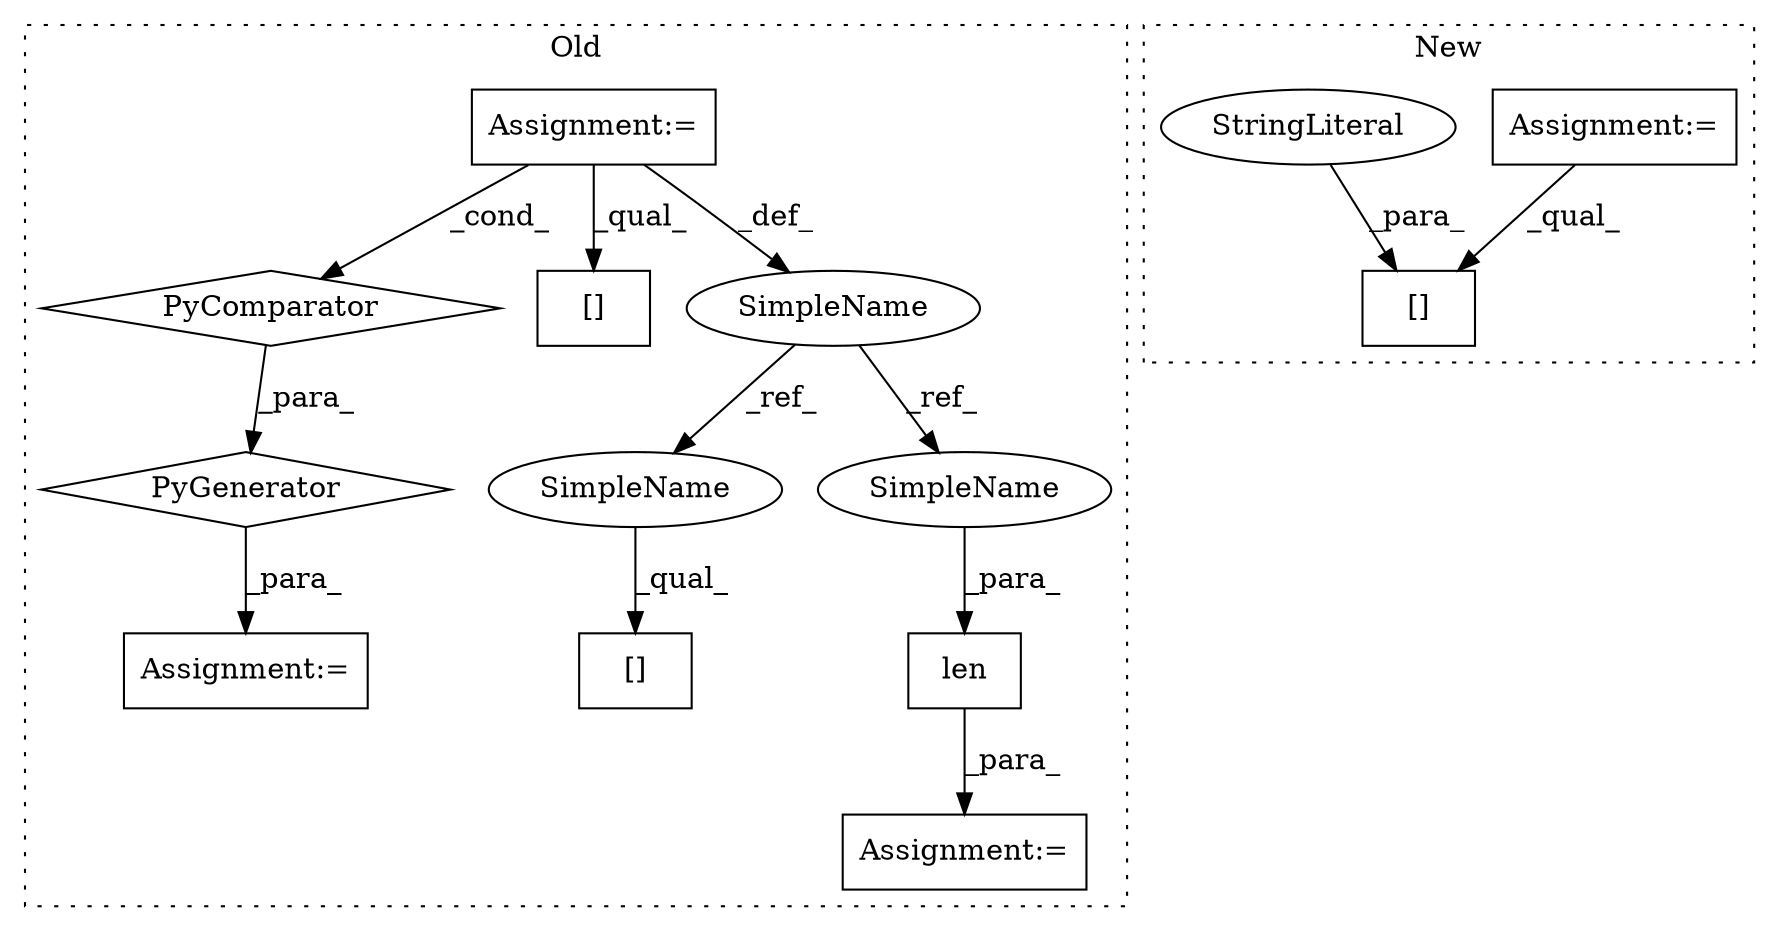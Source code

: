 digraph G {
subgraph cluster0 {
1 [label="PyGenerator" a="107" s="3381" l="101" shape="diamond"];
3 [label="Assignment:=" a="7" s="2808" l="1" shape="box"];
4 [label="PyComparator" a="113" s="3444" l="32" shape="diamond"];
5 [label="Assignment:=" a="7" s="3367" l="1" shape="box"];
7 [label="Assignment:=" a="7" s="3250" l="1" shape="box"];
8 [label="[]" a="2" s="3299,3351" l="22,1" shape="box"];
10 [label="len" a="32" s="3268,3278" l="4,1" shape="box"];
11 [label="[]" a="2" s="3163,3173" l="7,1" shape="box"];
12 [label="SimpleName" a="42" s="2802" l="6" shape="ellipse"];
13 [label="SimpleName" a="42" s="3163" l="6" shape="ellipse"];
14 [label="SimpleName" a="42" s="3272" l="6" shape="ellipse"];
label = "Old";
style="dotted";
}
subgraph cluster1 {
2 [label="[]" a="2" s="4336,4349" l="5,1" shape="box"];
6 [label="Assignment:=" a="7" s="4422" l="57" shape="box"];
9 [label="StringLiteral" a="45" s="4341" l="8" shape="ellipse"];
label = "New";
style="dotted";
}
1 -> 5 [label="_para_"];
3 -> 12 [label="_def_"];
3 -> 4 [label="_cond_"];
3 -> 8 [label="_qual_"];
4 -> 1 [label="_para_"];
6 -> 2 [label="_qual_"];
9 -> 2 [label="_para_"];
10 -> 7 [label="_para_"];
12 -> 13 [label="_ref_"];
12 -> 14 [label="_ref_"];
13 -> 11 [label="_qual_"];
14 -> 10 [label="_para_"];
}